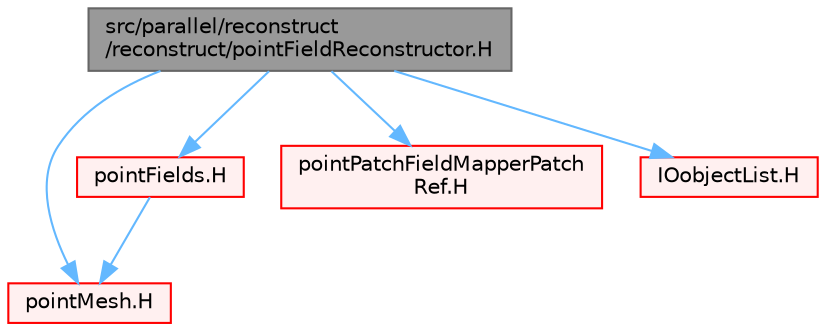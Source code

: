 digraph "src/parallel/reconstruct/reconstruct/pointFieldReconstructor.H"
{
 // LATEX_PDF_SIZE
  bgcolor="transparent";
  edge [fontname=Helvetica,fontsize=10,labelfontname=Helvetica,labelfontsize=10];
  node [fontname=Helvetica,fontsize=10,shape=box,height=0.2,width=0.4];
  Node1 [id="Node000001",label="src/parallel/reconstruct\l/reconstruct/pointFieldReconstructor.H",height=0.2,width=0.4,color="gray40", fillcolor="grey60", style="filled", fontcolor="black",tooltip=" "];
  Node1 -> Node2 [id="edge1_Node000001_Node000002",color="steelblue1",style="solid",tooltip=" "];
  Node2 [id="Node000002",label="pointMesh.H",height=0.2,width=0.4,color="red", fillcolor="#FFF0F0", style="filled",URL="$pointMesh_8H.html",tooltip=" "];
  Node1 -> Node284 [id="edge2_Node000001_Node000284",color="steelblue1",style="solid",tooltip=" "];
  Node284 [id="Node000284",label="pointFields.H",height=0.2,width=0.4,color="red", fillcolor="#FFF0F0", style="filled",URL="$pointFields_8H.html",tooltip=" "];
  Node284 -> Node2 [id="edge3_Node000284_Node000002",color="steelblue1",style="solid",tooltip=" "];
  Node1 -> Node348 [id="edge4_Node000001_Node000348",color="steelblue1",style="solid",tooltip=" "];
  Node348 [id="Node000348",label="pointPatchFieldMapperPatch\lRef.H",height=0.2,width=0.4,color="red", fillcolor="#FFF0F0", style="filled",URL="$pointPatchFieldMapperPatchRef_8H.html",tooltip=" "];
  Node1 -> Node350 [id="edge5_Node000001_Node000350",color="steelblue1",style="solid",tooltip=" "];
  Node350 [id="Node000350",label="IOobjectList.H",height=0.2,width=0.4,color="red", fillcolor="#FFF0F0", style="filled",URL="$IOobjectList_8H.html",tooltip=" "];
}
